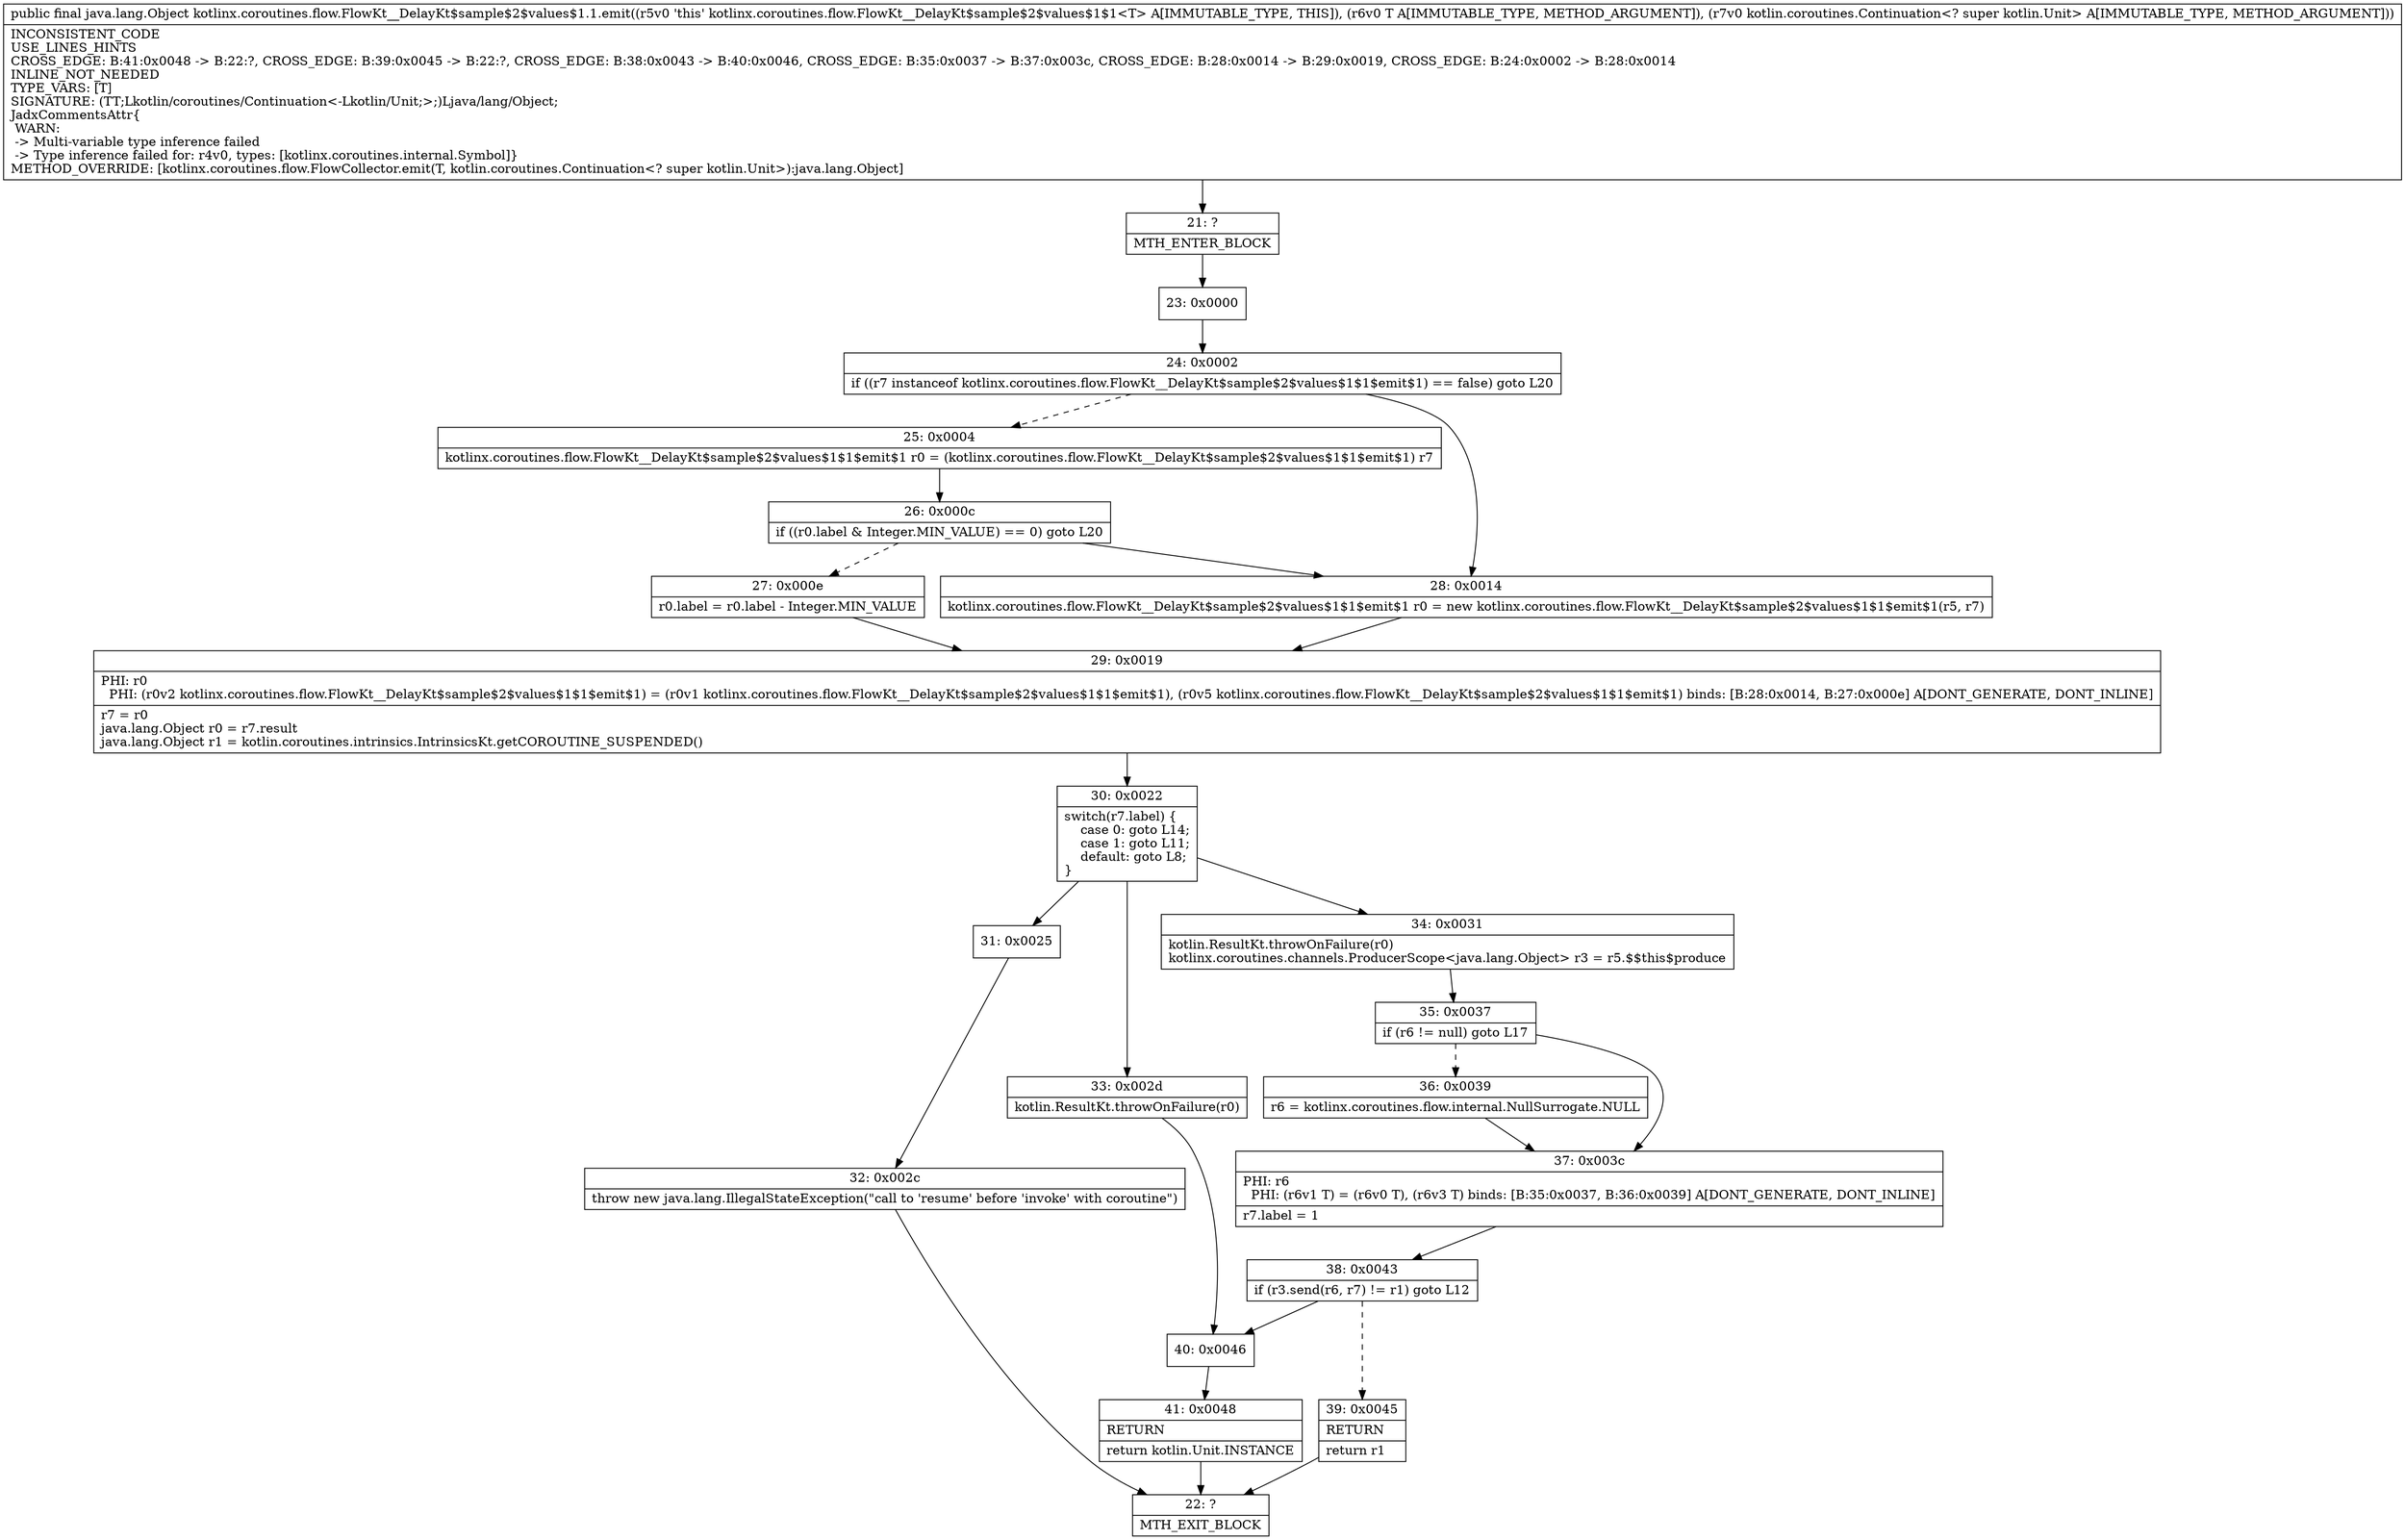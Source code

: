 digraph "CFG forkotlinx.coroutines.flow.FlowKt__DelayKt$sample$2$values$1.1.emit(Ljava\/lang\/Object;Lkotlin\/coroutines\/Continuation;)Ljava\/lang\/Object;" {
Node_21 [shape=record,label="{21\:\ ?|MTH_ENTER_BLOCK\l}"];
Node_23 [shape=record,label="{23\:\ 0x0000}"];
Node_24 [shape=record,label="{24\:\ 0x0002|if ((r7 instanceof kotlinx.coroutines.flow.FlowKt__DelayKt$sample$2$values$1$1$emit$1) == false) goto L20\l}"];
Node_25 [shape=record,label="{25\:\ 0x0004|kotlinx.coroutines.flow.FlowKt__DelayKt$sample$2$values$1$1$emit$1 r0 = (kotlinx.coroutines.flow.FlowKt__DelayKt$sample$2$values$1$1$emit$1) r7\l}"];
Node_26 [shape=record,label="{26\:\ 0x000c|if ((r0.label & Integer.MIN_VALUE) == 0) goto L20\l}"];
Node_27 [shape=record,label="{27\:\ 0x000e|r0.label = r0.label \- Integer.MIN_VALUE\l}"];
Node_29 [shape=record,label="{29\:\ 0x0019|PHI: r0 \l  PHI: (r0v2 kotlinx.coroutines.flow.FlowKt__DelayKt$sample$2$values$1$1$emit$1) = (r0v1 kotlinx.coroutines.flow.FlowKt__DelayKt$sample$2$values$1$1$emit$1), (r0v5 kotlinx.coroutines.flow.FlowKt__DelayKt$sample$2$values$1$1$emit$1) binds: [B:28:0x0014, B:27:0x000e] A[DONT_GENERATE, DONT_INLINE]\l|r7 = r0\ljava.lang.Object r0 = r7.result\ljava.lang.Object r1 = kotlin.coroutines.intrinsics.IntrinsicsKt.getCOROUTINE_SUSPENDED()\l}"];
Node_30 [shape=record,label="{30\:\ 0x0022|switch(r7.label) \{\l    case 0: goto L14;\l    case 1: goto L11;\l    default: goto L8;\l\}\l}"];
Node_31 [shape=record,label="{31\:\ 0x0025}"];
Node_32 [shape=record,label="{32\:\ 0x002c|throw new java.lang.IllegalStateException(\"call to 'resume' before 'invoke' with coroutine\")\l}"];
Node_22 [shape=record,label="{22\:\ ?|MTH_EXIT_BLOCK\l}"];
Node_33 [shape=record,label="{33\:\ 0x002d|kotlin.ResultKt.throwOnFailure(r0)\l}"];
Node_40 [shape=record,label="{40\:\ 0x0046}"];
Node_41 [shape=record,label="{41\:\ 0x0048|RETURN\l|return kotlin.Unit.INSTANCE\l}"];
Node_34 [shape=record,label="{34\:\ 0x0031|kotlin.ResultKt.throwOnFailure(r0)\lkotlinx.coroutines.channels.ProducerScope\<java.lang.Object\> r3 = r5.$$this$produce\l}"];
Node_35 [shape=record,label="{35\:\ 0x0037|if (r6 != null) goto L17\l}"];
Node_36 [shape=record,label="{36\:\ 0x0039|r6 = kotlinx.coroutines.flow.internal.NullSurrogate.NULL\l}"];
Node_37 [shape=record,label="{37\:\ 0x003c|PHI: r6 \l  PHI: (r6v1 T) = (r6v0 T), (r6v3 T) binds: [B:35:0x0037, B:36:0x0039] A[DONT_GENERATE, DONT_INLINE]\l|r7.label = 1\l}"];
Node_38 [shape=record,label="{38\:\ 0x0043|if (r3.send(r6, r7) != r1) goto L12\l}"];
Node_39 [shape=record,label="{39\:\ 0x0045|RETURN\l|return r1\l}"];
Node_28 [shape=record,label="{28\:\ 0x0014|kotlinx.coroutines.flow.FlowKt__DelayKt$sample$2$values$1$1$emit$1 r0 = new kotlinx.coroutines.flow.FlowKt__DelayKt$sample$2$values$1$1$emit$1(r5, r7)\l}"];
MethodNode[shape=record,label="{public final java.lang.Object kotlinx.coroutines.flow.FlowKt__DelayKt$sample$2$values$1.1.emit((r5v0 'this' kotlinx.coroutines.flow.FlowKt__DelayKt$sample$2$values$1$1\<T\> A[IMMUTABLE_TYPE, THIS]), (r6v0 T A[IMMUTABLE_TYPE, METHOD_ARGUMENT]), (r7v0 kotlin.coroutines.Continuation\<? super kotlin.Unit\> A[IMMUTABLE_TYPE, METHOD_ARGUMENT]))  | INCONSISTENT_CODE\lUSE_LINES_HINTS\lCROSS_EDGE: B:41:0x0048 \-\> B:22:?, CROSS_EDGE: B:39:0x0045 \-\> B:22:?, CROSS_EDGE: B:38:0x0043 \-\> B:40:0x0046, CROSS_EDGE: B:35:0x0037 \-\> B:37:0x003c, CROSS_EDGE: B:28:0x0014 \-\> B:29:0x0019, CROSS_EDGE: B:24:0x0002 \-\> B:28:0x0014\lINLINE_NOT_NEEDED\lTYPE_VARS: [T]\lSIGNATURE: (TT;Lkotlin\/coroutines\/Continuation\<\-Lkotlin\/Unit;\>;)Ljava\/lang\/Object;\lJadxCommentsAttr\{\l WARN: \l \-\> Multi\-variable type inference failed\l \-\> Type inference failed for: r4v0, types: [kotlinx.coroutines.internal.Symbol]\}\lMETHOD_OVERRIDE: [kotlinx.coroutines.flow.FlowCollector.emit(T, kotlin.coroutines.Continuation\<? super kotlin.Unit\>):java.lang.Object]\l}"];
MethodNode -> Node_21;Node_21 -> Node_23;
Node_23 -> Node_24;
Node_24 -> Node_25[style=dashed];
Node_24 -> Node_28;
Node_25 -> Node_26;
Node_26 -> Node_27[style=dashed];
Node_26 -> Node_28;
Node_27 -> Node_29;
Node_29 -> Node_30;
Node_30 -> Node_31;
Node_30 -> Node_33;
Node_30 -> Node_34;
Node_31 -> Node_32;
Node_32 -> Node_22;
Node_33 -> Node_40;
Node_40 -> Node_41;
Node_41 -> Node_22;
Node_34 -> Node_35;
Node_35 -> Node_36[style=dashed];
Node_35 -> Node_37;
Node_36 -> Node_37;
Node_37 -> Node_38;
Node_38 -> Node_39[style=dashed];
Node_38 -> Node_40;
Node_39 -> Node_22;
Node_28 -> Node_29;
}

